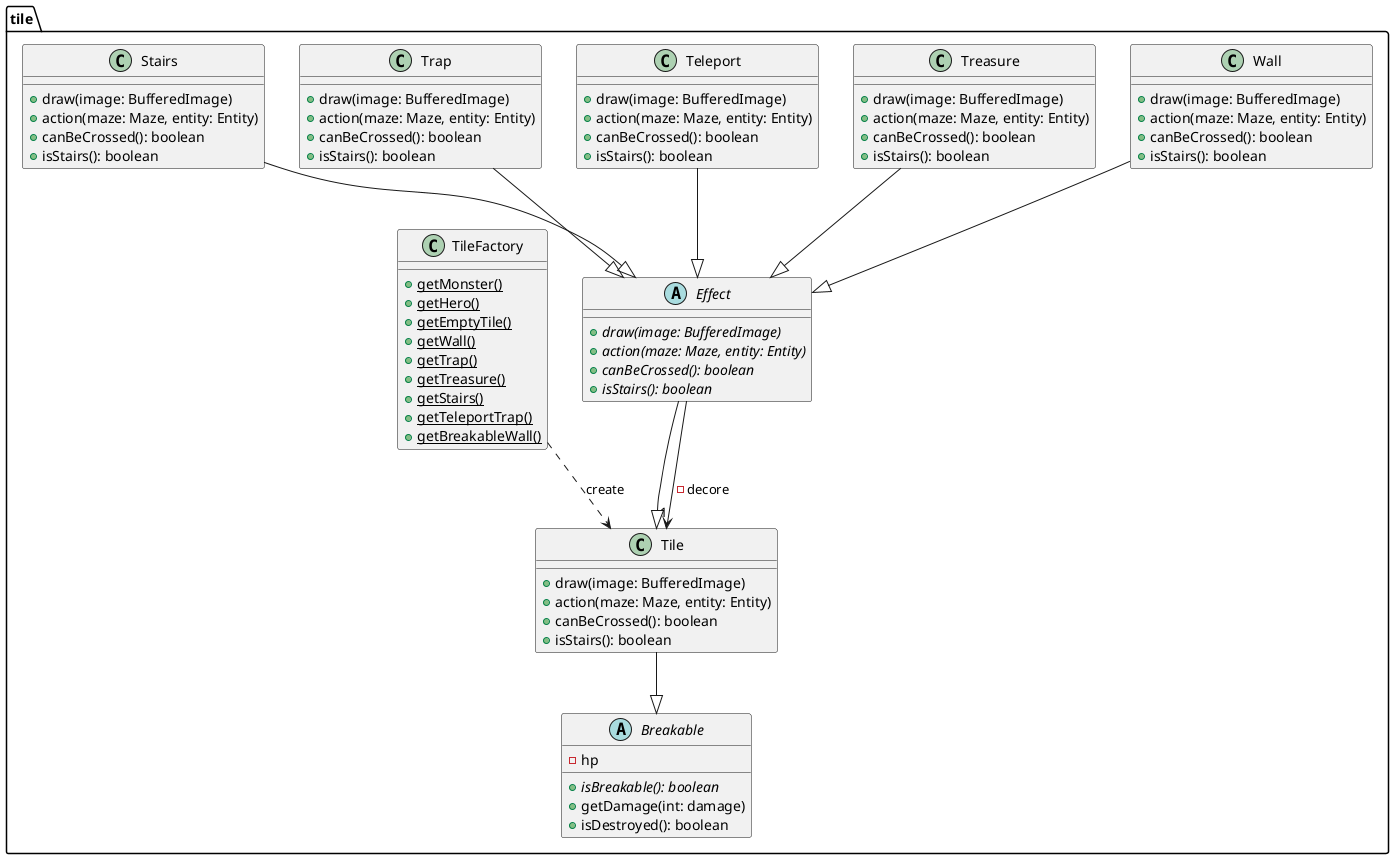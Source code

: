 @startuml
package tile{

    class Tile{
        + draw(image: BufferedImage)
        + action(maze: Maze, entity: Entity)
        + canBeCrossed(): boolean
        + isStairs(): boolean
    }

    class Wall{
        + draw(image: BufferedImage)
        + action(maze: Maze, entity: Entity)
        + canBeCrossed(): boolean
        + isStairs(): boolean
    }

    class Treasure{
        + draw(image: BufferedImage)
        + action(maze: Maze, entity: Entity)
        + canBeCrossed(): boolean
        + isStairs(): boolean
    }

    abstract Breakable{
        - hp
        + {abstract} isBreakable(): boolean
        + getDamage(int: damage)
        + isDestroyed(): boolean
    }

    class Teleport{
        + draw(image: BufferedImage)
        + action(maze: Maze, entity: Entity)
        + canBeCrossed(): boolean
        + isStairs(): boolean
    }

    class Trap{
        + draw(image: BufferedImage)
        + action(maze: Maze, entity: Entity)
        + canBeCrossed(): boolean
        + isStairs(): boolean
    }

    abstract Effect{
        + {abstract} draw(image: BufferedImage)
        + {abstract} action(maze: Maze, entity: Entity)
        + {abstract} canBeCrossed(): boolean
        + {abstract} isStairs(): boolean
    }

    class Stairs{
        + draw(image: BufferedImage)
        + action(maze: Maze, entity: Entity)
        + canBeCrossed(): boolean
        + isStairs(): boolean
    }

    class TileFactory{
        + {static}getMonster()
        + {static}getHero()
        + {static}getEmptyTile()
        + {static}getWall()
        + {static}getTrap()
        + {static}getTreasure()
        + {static}getStairs()
        + {static}getTeleportTrap()
        + {static}getBreakableWall()
    }

}

Wall --|> Effect
Effect --|> Tile
Effect --> "1" Tile : -decore
Trap --|> Effect
Treasure --|> Effect
Stairs --|> Effect
Teleport --|> Effect

Tile --|> Breakable

TileFactory ..> Tile : create

@enduml